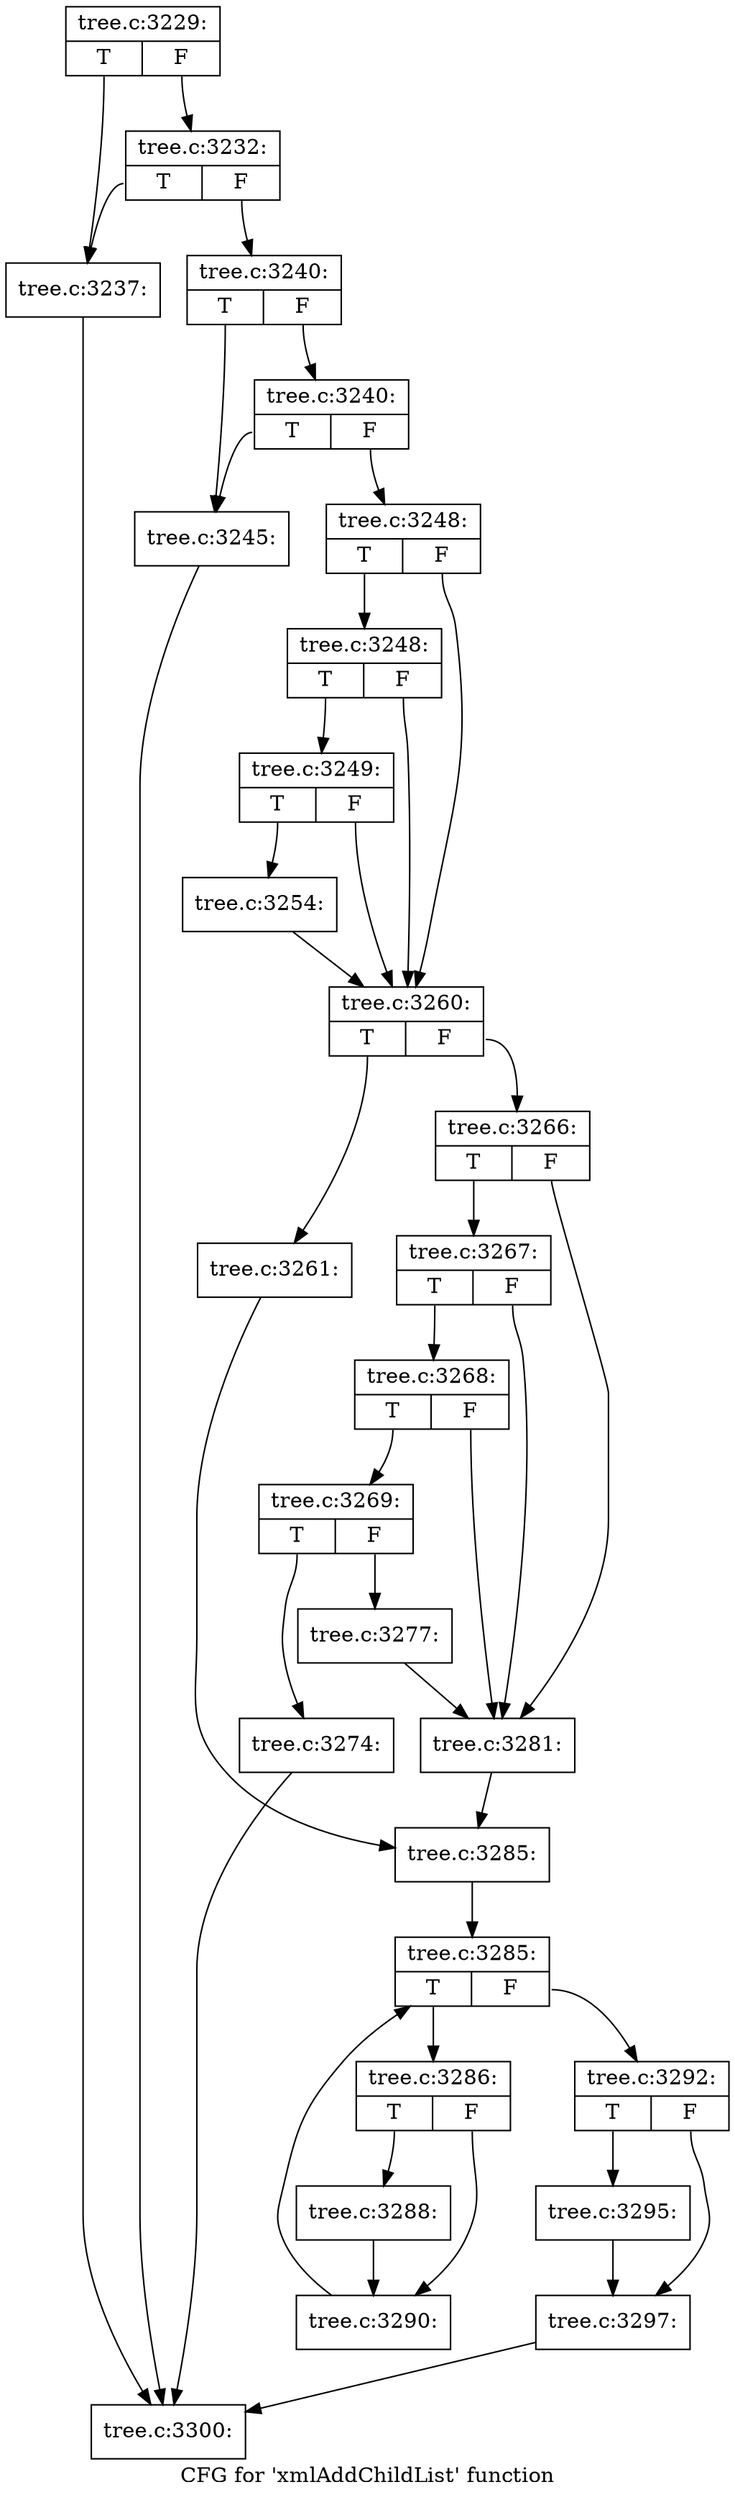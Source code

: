 digraph "CFG for 'xmlAddChildList' function" {
	label="CFG for 'xmlAddChildList' function";

	Node0x441c950 [shape=record,label="{tree.c:3229:|{<s0>T|<s1>F}}"];
	Node0x441c950:s0 -> Node0x441d4a0;
	Node0x441c950:s1 -> Node0x441d540;
	Node0x441d540 [shape=record,label="{tree.c:3232:|{<s0>T|<s1>F}}"];
	Node0x441d540:s0 -> Node0x441d4a0;
	Node0x441d540:s1 -> Node0x441d4f0;
	Node0x441d4a0 [shape=record,label="{tree.c:3237:}"];
	Node0x441d4a0 -> Node0x441cbd0;
	Node0x441d4f0 [shape=record,label="{tree.c:3240:|{<s0>T|<s1>F}}"];
	Node0x441d4f0:s0 -> Node0x441de00;
	Node0x441d4f0:s1 -> Node0x441dea0;
	Node0x441dea0 [shape=record,label="{tree.c:3240:|{<s0>T|<s1>F}}"];
	Node0x441dea0:s0 -> Node0x441de00;
	Node0x441dea0:s1 -> Node0x441de50;
	Node0x441de00 [shape=record,label="{tree.c:3245:}"];
	Node0x441de00 -> Node0x441cbd0;
	Node0x441de50 [shape=record,label="{tree.c:3248:|{<s0>T|<s1>F}}"];
	Node0x441de50:s0 -> Node0x441e880;
	Node0x441de50:s1 -> Node0x441e7b0;
	Node0x441e880 [shape=record,label="{tree.c:3248:|{<s0>T|<s1>F}}"];
	Node0x441e880:s0 -> Node0x441e800;
	Node0x441e880:s1 -> Node0x441e7b0;
	Node0x441e800 [shape=record,label="{tree.c:3249:|{<s0>T|<s1>F}}"];
	Node0x441e800:s0 -> Node0x441e760;
	Node0x441e800:s1 -> Node0x441e7b0;
	Node0x441e760 [shape=record,label="{tree.c:3254:}"];
	Node0x441e760 -> Node0x441e7b0;
	Node0x441e7b0 [shape=record,label="{tree.c:3260:|{<s0>T|<s1>F}}"];
	Node0x441e7b0:s0 -> Node0x441f650;
	Node0x441e7b0:s1 -> Node0x441f6f0;
	Node0x441f650 [shape=record,label="{tree.c:3261:}"];
	Node0x441f650 -> Node0x441f6a0;
	Node0x441f6f0 [shape=record,label="{tree.c:3266:|{<s0>T|<s1>F}}"];
	Node0x441f6f0:s0 -> Node0x4420070;
	Node0x441f6f0:s1 -> Node0x441ffa0;
	Node0x4420070 [shape=record,label="{tree.c:3267:|{<s0>T|<s1>F}}"];
	Node0x4420070:s0 -> Node0x441fff0;
	Node0x4420070:s1 -> Node0x441ffa0;
	Node0x441fff0 [shape=record,label="{tree.c:3268:|{<s0>T|<s1>F}}"];
	Node0x441fff0:s0 -> Node0x441ff50;
	Node0x441fff0:s1 -> Node0x441ffa0;
	Node0x441ff50 [shape=record,label="{tree.c:3269:|{<s0>T|<s1>F}}"];
	Node0x441ff50:s0 -> Node0x44213d0;
	Node0x441ff50:s1 -> Node0x4421420;
	Node0x44213d0 [shape=record,label="{tree.c:3274:}"];
	Node0x44213d0 -> Node0x441cbd0;
	Node0x4421420 [shape=record,label="{tree.c:3277:}"];
	Node0x4421420 -> Node0x441ffa0;
	Node0x441ffa0 [shape=record,label="{tree.c:3281:}"];
	Node0x441ffa0 -> Node0x441f6a0;
	Node0x441f6a0 [shape=record,label="{tree.c:3285:}"];
	Node0x441f6a0 -> Node0x4422c70;
	Node0x4422c70 [shape=record,label="{tree.c:3285:|{<s0>T|<s1>F}}"];
	Node0x4422c70:s0 -> Node0x4423190;
	Node0x4422c70:s1 -> Node0x4422e90;
	Node0x4423190 [shape=record,label="{tree.c:3286:|{<s0>T|<s1>F}}"];
	Node0x4423190:s0 -> Node0x4423510;
	Node0x4423190:s1 -> Node0x4423560;
	Node0x4423510 [shape=record,label="{tree.c:3288:}"];
	Node0x4423510 -> Node0x4423560;
	Node0x4423560 [shape=record,label="{tree.c:3290:}"];
	Node0x4423560 -> Node0x4422c70;
	Node0x4422e90 [shape=record,label="{tree.c:3292:|{<s0>T|<s1>F}}"];
	Node0x4422e90:s0 -> Node0x4424560;
	Node0x4422e90:s1 -> Node0x44245b0;
	Node0x4424560 [shape=record,label="{tree.c:3295:}"];
	Node0x4424560 -> Node0x44245b0;
	Node0x44245b0 [shape=record,label="{tree.c:3297:}"];
	Node0x44245b0 -> Node0x441cbd0;
	Node0x441cbd0 [shape=record,label="{tree.c:3300:}"];
}
